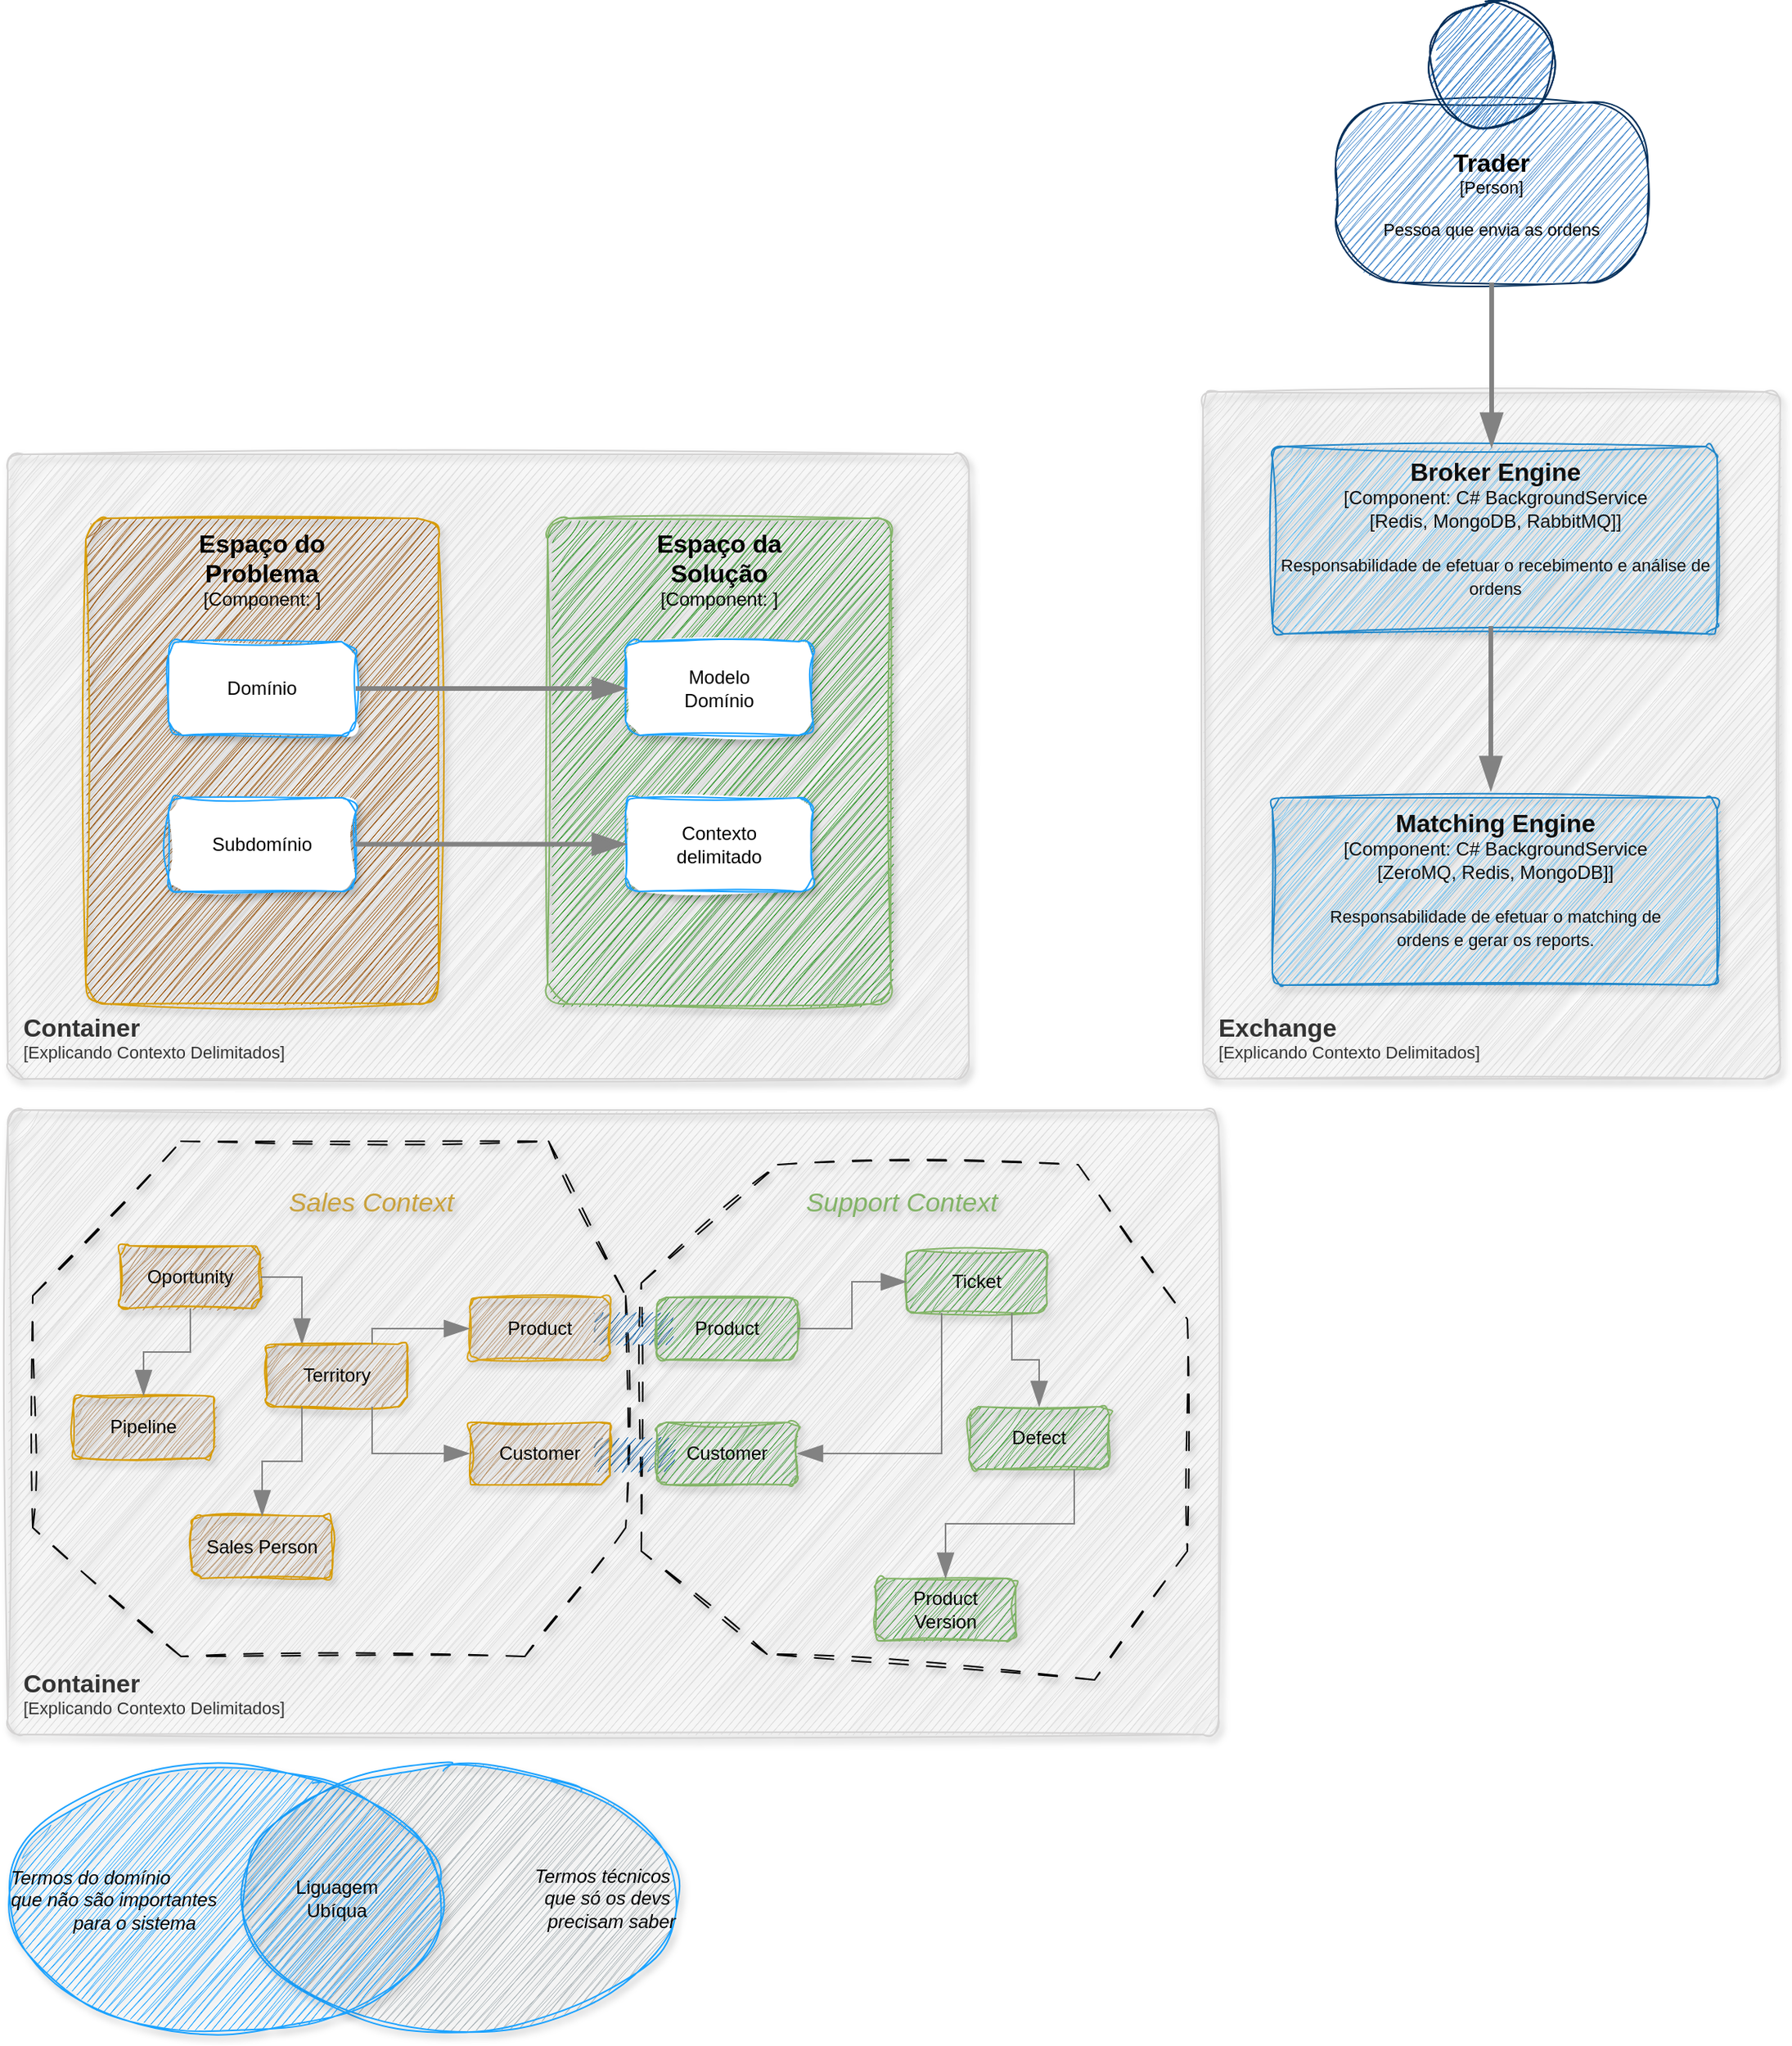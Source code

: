 <mxfile version="24.6.4" type="device">
  <diagram name="Page-1" id="RloGJpYMIdvcqcdj3OxJ">
    <mxGraphModel dx="3782" dy="4445" grid="1" gridSize="10" guides="1" tooltips="1" connect="1" arrows="1" fold="1" page="1" pageScale="1" pageWidth="850" pageHeight="1100" math="0" shadow="0">
      <root>
        <mxCell id="0" />
        <mxCell id="1" parent="0" />
        <object placeholders="1" c4Name="Container" c4Type="ContainerScopeBoundary" c4Application="Explicando Contexto Delimitados" label="&lt;font style=&quot;font-size: 16px&quot;&gt;&lt;b&gt;&lt;div style=&quot;&quot;&gt;%c4Name%&lt;/div&gt;&lt;/b&gt;&lt;/font&gt;&lt;div style=&quot;&quot;&gt;[%c4Application%]&lt;/div&gt;" id="ZBGyYvDXjg_CmxSVn3i1-15">
          <mxCell style="rounded=1;fontSize=11;whiteSpace=wrap;html=1;arcSize=20;fillColor=#DBDBDB;strokeColor=#d4d3d3;fontColor=#333333;labelBackgroundColor=none;align=left;verticalAlign=bottom;labelBorderColor=none;spacingTop=0;spacing=10;metaEdit=1;rotatable=0;perimeter=rectanglePerimeter;noLabel=0;labelPadding=0;allowArrows=0;connectable=0;expand=0;recursiveResize=0;editable=1;pointerEvents=0;absoluteArcSize=1;points=[[0.25,0,0],[0.5,0,0],[0.75,0,0],[1,0.25,0],[1,0.5,0],[1,0.75,0],[0.75,1,0],[0.5,1,0],[0.25,1,0],[0,0.75,0],[0,0.5,0],[0,0.25,0]];shadow=1;gradientColor=none;sketch=1;curveFitting=1;jiggle=2;glass=0;" vertex="1" parent="1">
            <mxGeometry x="-2536" y="-1710" width="776" height="400" as="geometry" />
          </mxCell>
        </object>
        <mxCell id="ZBGyYvDXjg_CmxSVn3i1-27" value="" style="verticalLabelPosition=bottom;verticalAlign=top;html=1;shape=mxgraph.basic.polygon;polyCoords=[[0.25,0],[0.87,0],[1,0.3],[1,0.75],[0.83,1],[0.25,1],[0,0.75],[0,0.3]];polyline=0;fillColor=none;dashed=1;dashPattern=12 12;sketch=1;curveFitting=1;jiggle=2;shadow=1;" vertex="1" parent="1">
          <mxGeometry x="-2520" y="-1690" width="380" height="330" as="geometry" />
        </mxCell>
        <mxCell id="ZBGyYvDXjg_CmxSVn3i1-37" value="" style="verticalLabelPosition=bottom;verticalAlign=top;html=1;shape=mxgraph.basic.polygon;polyCoords=[[0.25,0],[0.8,0],[1,0.3],[1,0.75],[0.83,1],[0.23,0.95],[0,0.75],[0,0.23]];polyline=0;fillColor=none;dashed=1;dashPattern=12 12;sketch=1;curveFitting=1;jiggle=2;shadow=1;" vertex="1" parent="1">
          <mxGeometry x="-2130" y="-1675" width="350" height="330" as="geometry" />
        </mxCell>
        <mxCell id="ZBGyYvDXjg_CmxSVn3i1-48" value="" style="rounded=0;whiteSpace=wrap;html=1;strokeColor=none;fillColor=#0c5ea6;sketch=1;curveFitting=1;jiggle=2;" vertex="1" parent="1">
          <mxGeometry x="-2160" y="-1500" width="50" height="20" as="geometry" />
        </mxCell>
        <mxCell id="ZBGyYvDXjg_CmxSVn3i1-47" value="" style="rounded=0;whiteSpace=wrap;html=1;strokeColor=none;fillColor=#0c5ea6;sketch=1;curveFitting=1;jiggle=2;" vertex="1" parent="1">
          <mxGeometry x="-2160" y="-1580" width="50" height="20" as="geometry" />
        </mxCell>
        <mxCell id="ZBGyYvDXjg_CmxSVn3i1-5" value="Termos técnicos&amp;nbsp;&lt;div&gt;que só os devs&amp;nbsp;&lt;/div&gt;&lt;div&gt;precisam saber&lt;/div&gt;" style="ellipse;whiteSpace=wrap;html=1;fillColor=#a7b0b4;strokeColor=#1ba2ff;sketch=1;curveFitting=1;jiggle=2;shadow=1;align=right;fontStyle=2" vertex="1" parent="1">
          <mxGeometry x="-2386" y="-1290" width="279.5" height="170" as="geometry" />
        </mxCell>
        <object placeholders="1" c4Name="Container" c4Type="ContainerScopeBoundary" c4Application="Explicando Contexto Delimitados" label="&lt;font style=&quot;font-size: 16px&quot;&gt;&lt;b&gt;&lt;div style=&quot;&quot;&gt;%c4Name%&lt;/div&gt;&lt;/b&gt;&lt;/font&gt;&lt;div style=&quot;&quot;&gt;[%c4Application%]&lt;/div&gt;" id="ZBGyYvDXjg_CmxSVn3i1-1">
          <mxCell style="rounded=1;fontSize=11;whiteSpace=wrap;html=1;arcSize=20;fillColor=#DBDBDB;strokeColor=#d4d3d3;fontColor=#333333;labelBackgroundColor=none;align=left;verticalAlign=bottom;labelBorderColor=none;spacingTop=0;spacing=10;metaEdit=1;rotatable=0;perimeter=rectanglePerimeter;noLabel=0;labelPadding=0;allowArrows=0;connectable=0;expand=0;recursiveResize=0;editable=1;pointerEvents=0;absoluteArcSize=1;points=[[0.25,0,0],[0.5,0,0],[0.75,0,0],[1,0.25,0],[1,0.5,0],[1,0.75,0],[0.75,1,0],[0.5,1,0],[0.25,1,0],[0,0.75,0],[0,0.5,0],[0,0.25,0]];shadow=1;gradientColor=none;sketch=1;curveFitting=1;jiggle=2;glass=0;" vertex="1" parent="1">
            <mxGeometry x="-2536" y="-2130" width="616" height="400" as="geometry" />
          </mxCell>
        </object>
        <object placeholders="1" c4Name="Espaço do &#xa;Problema" c4Type="Component" c4Technology="" c4Description="" label="&lt;font style=&quot;font-size: 16px&quot;&gt;&lt;b&gt;%c4Name%&lt;/b&gt;&lt;/font&gt;&lt;div&gt;[%c4Type%: %c4Technology%]&lt;/div&gt;&lt;br&gt;&lt;div&gt;&lt;font style=&quot;font-size: 11px&quot;&gt;%c4Description%&lt;/font&gt;&lt;/div&gt;" id="ZBGyYvDXjg_CmxSVn3i1-2">
          <mxCell style="rounded=1;whiteSpace=wrap;html=1;labelBackgroundColor=none;fillColor=#944c00;align=center;arcSize=6;strokeColor=#d79b00;metaEdit=1;resizable=1;points=[[0.25,0,0],[0.5,0,0],[0.75,0,0],[1,0.25,0],[1,0.5,0],[1,0.75,0],[0.75,1,0],[0.5,1,0],[0.25,1,0],[0,0.75,0],[0,0.5,0],[0,0.25,0]];resizeWidth=0;glass=0;shadow=1;sketch=1;curveFitting=1;jiggle=2;verticalAlign=top;movable=1;rotatable=1;deletable=1;editable=1;locked=0;connectable=1;" vertex="1" parent="1">
            <mxGeometry x="-2486" y="-2089" width="226" height="311" as="geometry" />
          </mxCell>
        </object>
        <object placeholders="1" c4Name="Espaço da &#xa;Solução" c4Type="Component" c4Technology="" c4Description="" label="&lt;font style=&quot;font-size: 16px&quot;&gt;&lt;b&gt;%c4Name%&lt;/b&gt;&lt;/font&gt;&lt;div&gt;[%c4Type%: %c4Technology%]&lt;/div&gt;&lt;br&gt;&lt;div&gt;&lt;font style=&quot;font-size: 11px&quot;&gt;%c4Description%&lt;/font&gt;&lt;/div&gt;" id="ZBGyYvDXjg_CmxSVn3i1-3">
          <mxCell style="rounded=1;whiteSpace=wrap;html=1;labelBackgroundColor=none;fillColor=#279121;align=center;arcSize=6;strokeColor=#82b366;metaEdit=1;resizable=1;points=[[0.25,0,0],[0.5,0,0],[0.75,0,0],[1,0.25,0],[1,0.5,0],[1,0.75,0],[0.75,1,0],[0.5,1,0],[0.25,1,0],[0,0.75,0],[0,0.5,0],[0,0.25,0]];resizeWidth=0;glass=0;shadow=1;sketch=1;curveFitting=1;jiggle=2;verticalAlign=top;movable=1;rotatable=1;deletable=1;editable=1;locked=0;connectable=1;" vertex="1" parent="1">
            <mxGeometry x="-2190" y="-2089" width="220" height="311" as="geometry" />
          </mxCell>
        </object>
        <mxCell id="ZBGyYvDXjg_CmxSVn3i1-4" value="Termos do domínio&amp;nbsp;&lt;div&gt;que não são importantes&amp;nbsp;&lt;/div&gt;&lt;blockquote style=&quot;margin: 0 0 0 40px; border: none; padding: 0px;&quot;&gt;&lt;div style=&quot;&quot;&gt;para o sistema&lt;/div&gt;&lt;/blockquote&gt;" style="ellipse;whiteSpace=wrap;html=1;fillColor=#1ba2ff;strokeColor=#1ba2ff;sketch=1;curveFitting=1;jiggle=2;shadow=1;align=left;fontStyle=2" vertex="1" parent="1">
          <mxGeometry x="-2536" y="-1289" width="279.5" height="170" as="geometry" />
        </mxCell>
        <mxCell id="ZBGyYvDXjg_CmxSVn3i1-6" value="Liguagem&lt;div&gt;Ubíqua&lt;/div&gt;" style="text;html=1;align=center;verticalAlign=middle;whiteSpace=wrap;rounded=0;" vertex="1" parent="1">
          <mxGeometry x="-2355" y="-1220" width="60" height="30" as="geometry" />
        </mxCell>
        <mxCell id="ZBGyYvDXjg_CmxSVn3i1-7" value="Domínio" style="rounded=1;whiteSpace=wrap;html=1;sketch=1;curveFitting=1;jiggle=2;shadow=1;strokeColor=#1ba2ff;" vertex="1" parent="1">
          <mxGeometry x="-2433" y="-2010" width="120" height="60" as="geometry" />
        </mxCell>
        <mxCell id="ZBGyYvDXjg_CmxSVn3i1-8" value="Subdomínio" style="rounded=1;whiteSpace=wrap;html=1;sketch=1;curveFitting=1;jiggle=2;shadow=1;strokeColor=#1ba2ff;" vertex="1" parent="1">
          <mxGeometry x="-2433" y="-1910" width="120" height="60" as="geometry" />
        </mxCell>
        <mxCell id="ZBGyYvDXjg_CmxSVn3i1-9" value="Modelo&lt;div&gt;Domínio&lt;/div&gt;" style="rounded=1;whiteSpace=wrap;html=1;sketch=1;curveFitting=1;jiggle=2;shadow=1;strokeColor=#1ba2ff;" vertex="1" parent="1">
          <mxGeometry x="-2140" y="-2010" width="120" height="60" as="geometry" />
        </mxCell>
        <mxCell id="ZBGyYvDXjg_CmxSVn3i1-10" value="Contexto&lt;div&gt;delimitado&lt;/div&gt;" style="rounded=1;whiteSpace=wrap;html=1;sketch=1;curveFitting=1;jiggle=2;shadow=1;strokeColor=#1ba2ff;" vertex="1" parent="1">
          <mxGeometry x="-2140" y="-1910" width="120" height="60" as="geometry" />
        </mxCell>
        <object placeholders="1" c4Type="Relationship" id="ZBGyYvDXjg_CmxSVn3i1-11">
          <mxCell style="endArrow=blockThin;html=1;fontSize=10;fontColor=#404040;strokeWidth=3;endFill=1;strokeColor=#828282;elbow=vertical;metaEdit=1;endSize=14;startSize=14;jumpStyle=arc;jumpSize=16;rounded=0;edgeStyle=orthogonalEdgeStyle;exitX=1;exitY=0.5;exitDx=0;exitDy=0;entryX=0;entryY=0.5;entryDx=0;entryDy=0;" edge="1" parent="1" source="ZBGyYvDXjg_CmxSVn3i1-7" target="ZBGyYvDXjg_CmxSVn3i1-9">
            <mxGeometry width="240" relative="1" as="geometry">
              <mxPoint x="-2313" y="-1970" as="sourcePoint" />
              <mxPoint x="-2073" y="-1970" as="targetPoint" />
            </mxGeometry>
          </mxCell>
        </object>
        <object placeholders="1" c4Type="Relationship" id="ZBGyYvDXjg_CmxSVn3i1-12">
          <mxCell style="endArrow=blockThin;html=1;fontSize=10;fontColor=#404040;strokeWidth=3;endFill=1;strokeColor=#828282;elbow=vertical;metaEdit=1;endSize=14;startSize=14;jumpStyle=arc;jumpSize=16;rounded=0;edgeStyle=orthogonalEdgeStyle;exitX=1;exitY=0.5;exitDx=0;exitDy=0;entryX=0;entryY=0.5;entryDx=0;entryDy=0;" edge="1" parent="1">
            <mxGeometry width="240" relative="1" as="geometry">
              <mxPoint x="-2313" y="-1880.24" as="sourcePoint" />
              <mxPoint x="-2140" y="-1880.24" as="targetPoint" />
            </mxGeometry>
          </mxCell>
        </object>
        <mxCell id="ZBGyYvDXjg_CmxSVn3i1-19" value="Oportunity" style="rounded=1;whiteSpace=wrap;html=1;sketch=1;curveFitting=1;jiggle=2;shadow=1;strokeColor=#d79b00;fillColor=#a87743;" vertex="1" parent="1">
          <mxGeometry x="-2464" y="-1623" width="90" height="40" as="geometry" />
        </mxCell>
        <object placeholders="1" c4Type="Relationship" id="ZBGyYvDXjg_CmxSVn3i1-25">
          <mxCell style="endArrow=blockThin;html=1;fontSize=10;fontColor=#404040;strokeWidth=1;endFill=1;strokeColor=#828282;elbow=vertical;metaEdit=1;endSize=14;startSize=14;jumpStyle=arc;jumpSize=16;rounded=0;edgeStyle=orthogonalEdgeStyle;exitX=1;exitY=0.5;exitDx=0;exitDy=0;entryX=0.25;entryY=0;entryDx=0;entryDy=0;" edge="1" parent="1" source="ZBGyYvDXjg_CmxSVn3i1-19" target="ZBGyYvDXjg_CmxSVn3i1-29">
            <mxGeometry width="240" relative="1" as="geometry">
              <mxPoint x="-2350" y="-1620.34" as="sourcePoint" />
              <mxPoint x="-2259.36" y="-1590" as="targetPoint" />
            </mxGeometry>
          </mxCell>
        </object>
        <mxCell id="ZBGyYvDXjg_CmxSVn3i1-28" value="Pipeline" style="rounded=1;whiteSpace=wrap;html=1;sketch=1;curveFitting=1;jiggle=2;shadow=1;strokeColor=#d79b00;fillColor=#b48e65;" vertex="1" parent="1">
          <mxGeometry x="-2494" y="-1527" width="90" height="40" as="geometry" />
        </mxCell>
        <mxCell id="ZBGyYvDXjg_CmxSVn3i1-29" value="Territory" style="rounded=1;whiteSpace=wrap;html=1;sketch=1;curveFitting=1;jiggle=2;shadow=1;strokeColor=#d79b00;fillColor=#b48e65;" vertex="1" parent="1">
          <mxGeometry x="-2370" y="-1560" width="90" height="40" as="geometry" />
        </mxCell>
        <mxCell id="ZBGyYvDXjg_CmxSVn3i1-30" value="Sales Person" style="rounded=1;whiteSpace=wrap;html=1;sketch=1;curveFitting=1;jiggle=2;shadow=1;strokeColor=#d79b00;fillColor=#b48e65;" vertex="1" parent="1">
          <mxGeometry x="-2418" y="-1450" width="90" height="40" as="geometry" />
        </mxCell>
        <mxCell id="ZBGyYvDXjg_CmxSVn3i1-31" value="Customer" style="rounded=1;whiteSpace=wrap;html=1;sketch=1;curveFitting=1;jiggle=2;shadow=1;strokeColor=#d79b00;fillColor=#b48e65;" vertex="1" parent="1">
          <mxGeometry x="-2240" y="-1510" width="90" height="40" as="geometry" />
        </mxCell>
        <mxCell id="ZBGyYvDXjg_CmxSVn3i1-32" value="Product" style="rounded=1;whiteSpace=wrap;html=1;sketch=1;curveFitting=1;jiggle=2;shadow=1;strokeColor=#d8a114;fillColor=#b48e65;" vertex="1" parent="1">
          <mxGeometry x="-2240" y="-1590" width="90" height="40" as="geometry" />
        </mxCell>
        <object placeholders="1" c4Type="Relationship" id="ZBGyYvDXjg_CmxSVn3i1-33">
          <mxCell style="endArrow=blockThin;html=1;fontSize=10;fontColor=#404040;strokeWidth=1;endFill=1;strokeColor=#828282;elbow=vertical;metaEdit=1;endSize=14;startSize=14;jumpStyle=arc;jumpSize=16;rounded=0;edgeStyle=orthogonalEdgeStyle;exitX=0.5;exitY=1;exitDx=0;exitDy=0;entryX=0.5;entryY=0;entryDx=0;entryDy=0;" edge="1" parent="1" source="ZBGyYvDXjg_CmxSVn3i1-19" target="ZBGyYvDXjg_CmxSVn3i1-28">
            <mxGeometry width="240" relative="1" as="geometry">
              <mxPoint x="-2397.26" y="-1600" as="sourcePoint" />
              <mxPoint x="-2379.26" y="-1520" as="targetPoint" />
            </mxGeometry>
          </mxCell>
        </object>
        <object placeholders="1" c4Type="Relationship" id="ZBGyYvDXjg_CmxSVn3i1-34">
          <mxCell style="endArrow=blockThin;html=1;fontSize=10;fontColor=#404040;strokeWidth=1;endFill=1;strokeColor=#828282;elbow=vertical;metaEdit=1;endSize=14;startSize=14;jumpStyle=arc;jumpSize=16;rounded=0;edgeStyle=orthogonalEdgeStyle;exitX=0.25;exitY=1;exitDx=0;exitDy=0;entryX=0.5;entryY=0;entryDx=0;entryDy=0;" edge="1" parent="1" source="ZBGyYvDXjg_CmxSVn3i1-29" target="ZBGyYvDXjg_CmxSVn3i1-30">
            <mxGeometry width="240" relative="1" as="geometry">
              <mxPoint x="-2320" y="-1500" as="sourcePoint" />
              <mxPoint x="-2302" y="-1420" as="targetPoint" />
            </mxGeometry>
          </mxCell>
        </object>
        <object placeholders="1" c4Type="Relationship" id="ZBGyYvDXjg_CmxSVn3i1-35">
          <mxCell style="endArrow=blockThin;html=1;fontSize=10;fontColor=#404040;strokeWidth=1;endFill=1;strokeColor=#828282;elbow=vertical;metaEdit=1;endSize=14;startSize=14;jumpStyle=arc;jumpSize=16;rounded=0;edgeStyle=orthogonalEdgeStyle;entryX=0;entryY=0.5;entryDx=0;entryDy=0;exitX=0.75;exitY=0;exitDx=0;exitDy=0;" edge="1" parent="1" source="ZBGyYvDXjg_CmxSVn3i1-29" target="ZBGyYvDXjg_CmxSVn3i1-32">
            <mxGeometry width="240" relative="1" as="geometry">
              <mxPoint x="-2289.996" y="-1580" as="sourcePoint" />
              <mxPoint x="-2252.03" y="-1580" as="targetPoint" />
            </mxGeometry>
          </mxCell>
        </object>
        <object placeholders="1" c4Type="Relationship" id="ZBGyYvDXjg_CmxSVn3i1-36">
          <mxCell style="endArrow=blockThin;html=1;fontSize=10;fontColor=#404040;strokeWidth=1;endFill=1;strokeColor=#828282;elbow=vertical;metaEdit=1;endSize=14;startSize=14;jumpStyle=arc;jumpSize=16;rounded=0;edgeStyle=orthogonalEdgeStyle;entryX=0;entryY=0.5;entryDx=0;entryDy=0;exitX=0.75;exitY=1;exitDx=0;exitDy=0;" edge="1" parent="1" source="ZBGyYvDXjg_CmxSVn3i1-29" target="ZBGyYvDXjg_CmxSVn3i1-31">
            <mxGeometry width="240" relative="1" as="geometry">
              <mxPoint x="-2313" y="-1485.52" as="sourcePoint" />
              <mxPoint x="-2251" y="-1495.52" as="targetPoint" />
            </mxGeometry>
          </mxCell>
        </object>
        <mxCell id="ZBGyYvDXjg_CmxSVn3i1-38" value="Customer" style="rounded=1;whiteSpace=wrap;html=1;sketch=1;curveFitting=1;jiggle=2;shadow=1;strokeColor=#82b366;fillColor=#429d3d;" vertex="1" parent="1">
          <mxGeometry x="-2120" y="-1510" width="90" height="40" as="geometry" />
        </mxCell>
        <mxCell id="ZBGyYvDXjg_CmxSVn3i1-39" value="Product" style="rounded=1;whiteSpace=wrap;html=1;sketch=1;curveFitting=1;jiggle=2;shadow=1;strokeColor=#82b366;fillColor=#429d3d;" vertex="1" parent="1">
          <mxGeometry x="-2120" y="-1590" width="90" height="40" as="geometry" />
        </mxCell>
        <mxCell id="ZBGyYvDXjg_CmxSVn3i1-40" value="Ticket" style="rounded=1;whiteSpace=wrap;html=1;sketch=1;curveFitting=1;jiggle=2;shadow=1;strokeColor=#82b366;fillColor=#429d3d;" vertex="1" parent="1">
          <mxGeometry x="-1960" y="-1620" width="90" height="40" as="geometry" />
        </mxCell>
        <mxCell id="ZBGyYvDXjg_CmxSVn3i1-41" value="Defect" style="rounded=1;whiteSpace=wrap;html=1;sketch=1;curveFitting=1;jiggle=2;shadow=1;strokeColor=#82b366;fillColor=#429d3d;" vertex="1" parent="1">
          <mxGeometry x="-1920" y="-1520" width="90" height="40" as="geometry" />
        </mxCell>
        <mxCell id="ZBGyYvDXjg_CmxSVn3i1-42" value="Product&lt;div&gt;Version&lt;/div&gt;" style="rounded=1;whiteSpace=wrap;html=1;sketch=1;curveFitting=1;jiggle=2;shadow=1;strokeColor=#82b366;fillColor=#429d3d;" vertex="1" parent="1">
          <mxGeometry x="-1980" y="-1410" width="90" height="40" as="geometry" />
        </mxCell>
        <object placeholders="1" c4Type="Relationship" id="ZBGyYvDXjg_CmxSVn3i1-43">
          <mxCell style="endArrow=blockThin;html=1;fontSize=10;fontColor=#404040;strokeWidth=1;endFill=1;strokeColor=#828282;elbow=vertical;metaEdit=1;endSize=14;startSize=14;jumpStyle=arc;jumpSize=16;rounded=0;edgeStyle=orthogonalEdgeStyle;entryX=0;entryY=0.5;entryDx=0;entryDy=0;exitX=1;exitY=0.5;exitDx=0;exitDy=0;" edge="1" parent="1" source="ZBGyYvDXjg_CmxSVn3i1-39" target="ZBGyYvDXjg_CmxSVn3i1-40">
            <mxGeometry width="240" relative="1" as="geometry">
              <mxPoint x="-2022.5" y="-1565" as="sourcePoint" />
              <mxPoint x="-1960.5" y="-1535" as="targetPoint" />
            </mxGeometry>
          </mxCell>
        </object>
        <object placeholders="1" c4Type="Relationship" id="ZBGyYvDXjg_CmxSVn3i1-44">
          <mxCell style="endArrow=blockThin;html=1;fontSize=10;fontColor=#404040;strokeWidth=1;endFill=1;strokeColor=#828282;elbow=vertical;metaEdit=1;endSize=14;startSize=14;jumpStyle=arc;jumpSize=16;rounded=0;edgeStyle=orthogonalEdgeStyle;entryX=0.5;entryY=0;entryDx=0;entryDy=0;exitX=0.75;exitY=1;exitDx=0;exitDy=0;" edge="1" parent="1" source="ZBGyYvDXjg_CmxSVn3i1-40" target="ZBGyYvDXjg_CmxSVn3i1-41">
            <mxGeometry width="240" relative="1" as="geometry">
              <mxPoint x="-2020" y="-1560" as="sourcePoint" />
              <mxPoint x="-1950" y="-1590" as="targetPoint" />
            </mxGeometry>
          </mxCell>
        </object>
        <object placeholders="1" c4Type="Relationship" id="ZBGyYvDXjg_CmxSVn3i1-45">
          <mxCell style="endArrow=blockThin;html=1;fontSize=10;fontColor=#404040;strokeWidth=1;endFill=1;strokeColor=#828282;elbow=vertical;metaEdit=1;endSize=14;startSize=14;jumpStyle=arc;jumpSize=16;rounded=0;edgeStyle=orthogonalEdgeStyle;entryX=1;entryY=0.5;entryDx=0;entryDy=0;exitX=0.25;exitY=1;exitDx=0;exitDy=0;" edge="1" parent="1" source="ZBGyYvDXjg_CmxSVn3i1-40" target="ZBGyYvDXjg_CmxSVn3i1-38">
            <mxGeometry width="240" relative="1" as="geometry">
              <mxPoint x="-1882" y="-1570" as="sourcePoint" />
              <mxPoint x="-1843" y="-1510" as="targetPoint" />
            </mxGeometry>
          </mxCell>
        </object>
        <object placeholders="1" c4Type="Relationship" id="ZBGyYvDXjg_CmxSVn3i1-46">
          <mxCell style="endArrow=blockThin;html=1;fontSize=10;fontColor=#404040;strokeWidth=1;endFill=1;strokeColor=#828282;elbow=vertical;metaEdit=1;endSize=14;startSize=14;jumpStyle=arc;jumpSize=16;rounded=0;edgeStyle=orthogonalEdgeStyle;entryX=0.5;entryY=0;entryDx=0;entryDy=0;exitX=0.75;exitY=1;exitDx=0;exitDy=0;" edge="1" parent="1" source="ZBGyYvDXjg_CmxSVn3i1-41" target="ZBGyYvDXjg_CmxSVn3i1-42">
            <mxGeometry width="240" relative="1" as="geometry">
              <mxPoint x="-1870" y="-1460" as="sourcePoint" />
              <mxPoint x="-1831" y="-1400" as="targetPoint" />
            </mxGeometry>
          </mxCell>
        </object>
        <mxCell id="ZBGyYvDXjg_CmxSVn3i1-49" value="Sales Context" style="text;html=1;align=center;verticalAlign=middle;whiteSpace=wrap;rounded=0;fontSize=17;fontStyle=2;textShadow=1;fontColor=#c9a13b;labelBackgroundColor=none;labelBorderColor=none;" vertex="1" parent="1">
          <mxGeometry x="-2370" y="-1665" width="134" height="30" as="geometry" />
        </mxCell>
        <mxCell id="ZBGyYvDXjg_CmxSVn3i1-50" value="Support Context" style="text;html=1;align=center;verticalAlign=middle;whiteSpace=wrap;rounded=0;fontSize=17;fontStyle=2;textShadow=1;fontColor=#82b366;labelBackgroundColor=none;labelBorderColor=none;" vertex="1" parent="1">
          <mxGeometry x="-2030" y="-1665" width="134" height="30" as="geometry" />
        </mxCell>
        <object placeholders="1" c4Name="Exchange" c4Type="ContainerScopeBoundary" c4Application="Explicando Contexto Delimitados" label="&lt;font style=&quot;font-size: 16px&quot;&gt;&lt;b&gt;&lt;div style=&quot;&quot;&gt;%c4Name%&lt;/div&gt;&lt;/b&gt;&lt;/font&gt;&lt;div style=&quot;&quot;&gt;[%c4Application%]&lt;/div&gt;" id="ZBGyYvDXjg_CmxSVn3i1-51">
          <mxCell style="rounded=1;fontSize=11;whiteSpace=wrap;html=1;arcSize=20;fillColor=#DBDBDB;strokeColor=#d4d3d3;fontColor=#333333;labelBackgroundColor=none;align=left;verticalAlign=bottom;labelBorderColor=none;spacingTop=0;spacing=10;metaEdit=1;rotatable=0;perimeter=rectanglePerimeter;noLabel=0;labelPadding=0;allowArrows=0;connectable=0;expand=0;recursiveResize=0;editable=1;pointerEvents=0;absoluteArcSize=1;points=[[0.25,0,0],[0.5,0,0],[0.75,0,0],[1,0.25,0],[1,0.5,0],[1,0.75,0],[0.75,1,0],[0.5,1,0],[0.25,1,0],[0,0.75,0],[0,0.5,0],[0,0.25,0]];shadow=1;gradientColor=none;sketch=1;curveFitting=1;jiggle=2;glass=0;" vertex="1" parent="1">
            <mxGeometry x="-1770" y="-2170" width="370" height="440" as="geometry" />
          </mxCell>
        </object>
        <object placeholders="1" c4Name="Trader" c4Type="Person" c4Description="Pessoa que envia as ordens" label="&lt;font style=&quot;font-size: 16px&quot;&gt;&lt;b&gt;%c4Name%&lt;/b&gt;&lt;/font&gt;&lt;div&gt;[%c4Type%]&lt;/div&gt;&lt;br&gt;&lt;div&gt;&lt;font style=&quot;font-size: 11px&quot;&gt;&lt;font&gt;%c4Description%&lt;/font&gt;&lt;/font&gt;&lt;/div&gt;" id="ZBGyYvDXjg_CmxSVn3i1-52">
          <mxCell style="html=1;fontSize=11;dashed=0;whiteSpace=wrap;fillColor=#327dc8;strokeColor=#06315C;fontColor=#000000;shape=mxgraph.c4.person2;align=center;metaEdit=1;points=[[0.5,0,0],[1,0.5,0],[1,0.75,0],[0.75,1,0],[0.5,1,0],[0.25,1,0],[0,0.75,0],[0,0.5,0]];resizable=0;sketch=1;curveFitting=1;jiggle=2;" vertex="1" parent="1">
            <mxGeometry x="-1685" y="-2420" width="200" height="180" as="geometry" />
          </mxCell>
        </object>
        <object placeholders="1" c4Name="Matching Engine" c4Type="Component" c4Technology="C# BackgroundService&#xa;[ZeroMQ, Redis, MongoDB]" c4Description="Responsabilidade de efetuar o matching de &#xa;ordens e gerar os reports." label="&lt;font style=&quot;font-size: 16px&quot;&gt;&lt;b&gt;%c4Name%&lt;/b&gt;&lt;/font&gt;&lt;div&gt;[%c4Type%: %c4Technology%]&lt;/div&gt;&lt;br&gt;&lt;div&gt;&lt;font style=&quot;font-size: 11px&quot;&gt;%c4Description%&lt;/font&gt;&lt;/div&gt;" id="ZBGyYvDXjg_CmxSVn3i1-53">
          <mxCell style="rounded=1;whiteSpace=wrap;html=1;labelBackgroundColor=none;fillColor=#63BEF2;fontColor=#100f0f;align=center;arcSize=6;strokeColor=#2086C9;metaEdit=1;resizable=1;points=[[0.25,0,0],[0.5,0,0],[0.75,0,0],[1,0.25,0],[1,0.5,0],[1,0.75,0],[0.75,1,0],[0.5,1,0],[0.25,1,0],[0,0.75,0],[0,0.5,0],[0,0.25,0]];resizeWidth=0;glass=0;shadow=1;sketch=1;curveFitting=1;jiggle=2;gradientColor=none;verticalAlign=top;movable=1;rotatable=1;deletable=1;editable=1;locked=0;connectable=1;" vertex="1" parent="1">
            <mxGeometry x="-1725.5" y="-1910" width="285" height="120" as="geometry" />
          </mxCell>
        </object>
        <object placeholders="1" c4Name="Broker Engine" c4Type="Component" c4Technology="C# BackgroundService&#xa;[Redis, MongoDB, RabbitMQ]" c4Description="Responsabilidade de efetuar o recebimento e análise de ordens" label="&lt;font style=&quot;font-size: 16px&quot;&gt;&lt;b&gt;%c4Name%&lt;/b&gt;&lt;/font&gt;&lt;div&gt;[%c4Type%: %c4Technology%]&lt;/div&gt;&lt;br&gt;&lt;div&gt;&lt;font style=&quot;font-size: 11px&quot;&gt;%c4Description%&lt;/font&gt;&lt;/div&gt;" id="ZBGyYvDXjg_CmxSVn3i1-54">
          <mxCell style="rounded=1;whiteSpace=wrap;html=1;labelBackgroundColor=none;fillColor=#63BEF2;fontColor=#100f0f;align=center;arcSize=6;strokeColor=#2086C9;metaEdit=1;resizable=1;points=[[0.25,0,0],[0.5,0,0],[0.75,0,0],[1,0.25,0],[1,0.5,0],[1,0.75,0],[0.75,1,0],[0.5,1,0],[0.25,1,0],[0,0.75,0],[0,0.5,0],[0,0.25,0]];resizeWidth=0;glass=0;shadow=1;sketch=1;curveFitting=1;jiggle=2;gradientColor=none;verticalAlign=top;movable=1;rotatable=1;deletable=1;editable=1;locked=0;connectable=1;" vertex="1" parent="1">
            <mxGeometry x="-1725.5" y="-2135" width="285" height="120" as="geometry" />
          </mxCell>
        </object>
        <object placeholders="1" c4Type="Relationship" id="ZBGyYvDXjg_CmxSVn3i1-55">
          <mxCell style="endArrow=blockThin;html=1;fontSize=10;fontColor=#404040;strokeWidth=3;endFill=1;strokeColor=#828282;elbow=vertical;metaEdit=1;endSize=14;startSize=14;jumpStyle=arc;jumpSize=16;rounded=0;edgeStyle=orthogonalEdgeStyle;exitX=0.5;exitY=1;exitDx=0;exitDy=0;exitPerimeter=0;" edge="1" parent="1" source="ZBGyYvDXjg_CmxSVn3i1-52">
            <mxGeometry width="240" relative="1" as="geometry">
              <mxPoint x="-1540" y="-2210" as="sourcePoint" />
              <mxPoint x="-1585" y="-2135" as="targetPoint" />
            </mxGeometry>
          </mxCell>
        </object>
        <object placeholders="1" c4Type="Relationship" id="ZBGyYvDXjg_CmxSVn3i1-56">
          <mxCell style="endArrow=blockThin;html=1;fontSize=10;fontColor=#404040;strokeWidth=3;endFill=1;strokeColor=#828282;elbow=vertical;metaEdit=1;endSize=14;startSize=14;jumpStyle=arc;jumpSize=16;rounded=0;edgeStyle=orthogonalEdgeStyle;exitX=0.5;exitY=1;exitDx=0;exitDy=0;exitPerimeter=0;" edge="1" parent="1">
            <mxGeometry width="240" relative="1" as="geometry">
              <mxPoint x="-1585.5" y="-2020" as="sourcePoint" />
              <mxPoint x="-1585.5" y="-1915" as="targetPoint" />
            </mxGeometry>
          </mxCell>
        </object>
      </root>
    </mxGraphModel>
  </diagram>
</mxfile>
